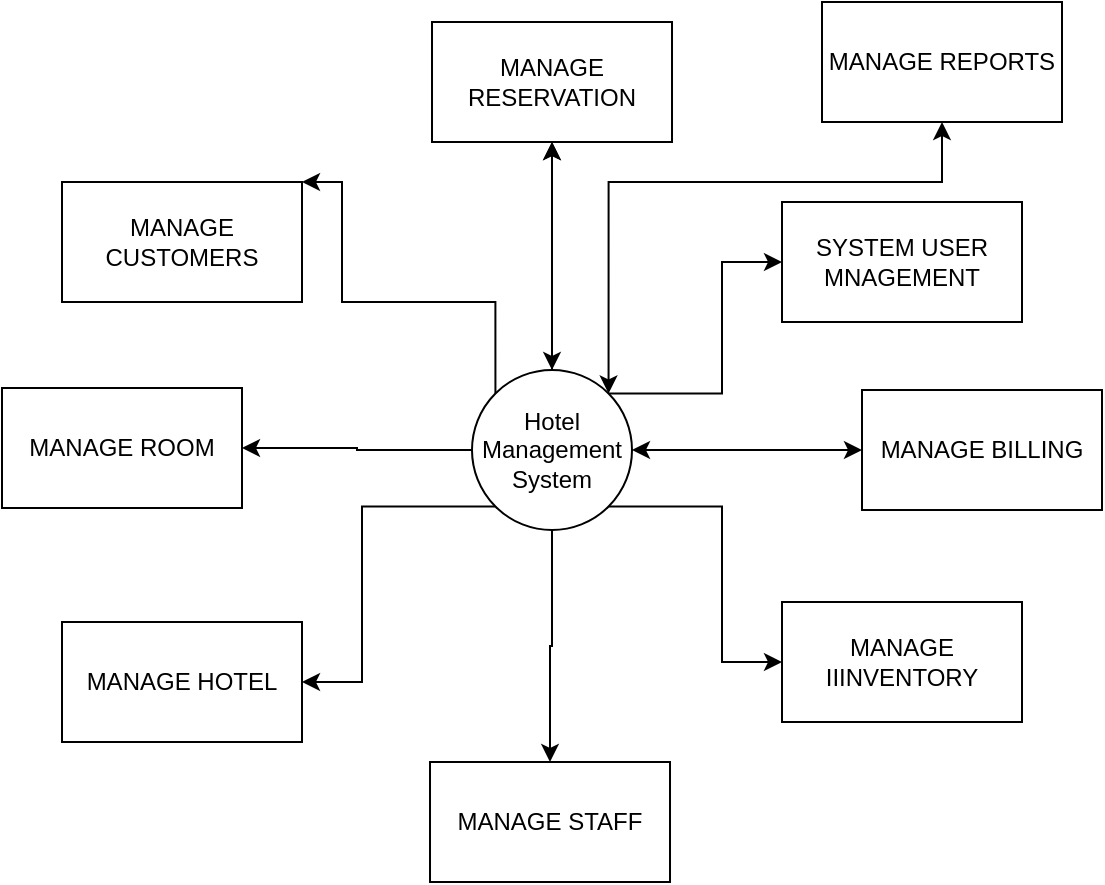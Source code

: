 <mxfile version="24.2.1" type="github">
  <diagram name="Page-1" id="BXxpjmPOYOL2OcWWPfTQ">
    <mxGraphModel dx="1009" dy="542" grid="1" gridSize="10" guides="1" tooltips="1" connect="1" arrows="1" fold="1" page="1" pageScale="1" pageWidth="1169" pageHeight="827" background="none" math="0" shadow="0">
      <root>
        <mxCell id="0" />
        <mxCell id="1" parent="0" />
        <mxCell id="yqMeImbavVv10PtXrUve-2" style="edgeStyle=orthogonalEdgeStyle;rounded=0;orthogonalLoop=1;jettySize=auto;html=1;exitX=0.5;exitY=0;exitDx=0;exitDy=0;startArrow=classic;startFill=1;" edge="1" parent="1" source="yqMeImbavVv10PtXrUve-1" target="yqMeImbavVv10PtXrUve-3">
          <mxGeometry relative="1" as="geometry">
            <mxPoint x="584.765" y="240" as="targetPoint" />
          </mxGeometry>
        </mxCell>
        <mxCell id="yqMeImbavVv10PtXrUve-4" style="edgeStyle=orthogonalEdgeStyle;rounded=0;orthogonalLoop=1;jettySize=auto;html=1;exitX=1;exitY=0.5;exitDx=0;exitDy=0;startArrow=classic;startFill=1;" edge="1" parent="1" source="yqMeImbavVv10PtXrUve-1" target="yqMeImbavVv10PtXrUve-5">
          <mxGeometry relative="1" as="geometry">
            <mxPoint x="760" y="413.765" as="targetPoint" />
          </mxGeometry>
        </mxCell>
        <mxCell id="yqMeImbavVv10PtXrUve-6" style="edgeStyle=orthogonalEdgeStyle;rounded=0;orthogonalLoop=1;jettySize=auto;html=1;exitX=0.5;exitY=1;exitDx=0;exitDy=0;" edge="1" parent="1" source="yqMeImbavVv10PtXrUve-1" target="yqMeImbavVv10PtXrUve-7">
          <mxGeometry relative="1" as="geometry">
            <mxPoint x="584.765" y="530" as="targetPoint" />
          </mxGeometry>
        </mxCell>
        <mxCell id="yqMeImbavVv10PtXrUve-9" value="" style="edgeStyle=orthogonalEdgeStyle;rounded=0;orthogonalLoop=1;jettySize=auto;html=1;" edge="1" parent="1" source="yqMeImbavVv10PtXrUve-1" target="yqMeImbavVv10PtXrUve-8">
          <mxGeometry relative="1" as="geometry" />
        </mxCell>
        <mxCell id="yqMeImbavVv10PtXrUve-10" value="" style="edgeStyle=orthogonalEdgeStyle;rounded=0;orthogonalLoop=1;jettySize=auto;html=1;" edge="1" parent="1" source="yqMeImbavVv10PtXrUve-1" target="yqMeImbavVv10PtXrUve-3">
          <mxGeometry relative="1" as="geometry" />
        </mxCell>
        <mxCell id="yqMeImbavVv10PtXrUve-11" style="edgeStyle=orthogonalEdgeStyle;rounded=0;orthogonalLoop=1;jettySize=auto;html=1;exitX=0;exitY=0;exitDx=0;exitDy=0;" edge="1" parent="1" source="yqMeImbavVv10PtXrUve-1" target="yqMeImbavVv10PtXrUve-12">
          <mxGeometry relative="1" as="geometry">
            <mxPoint x="440" y="280" as="targetPoint" />
            <Array as="points">
              <mxPoint x="557" y="340" />
              <mxPoint x="480" y="340" />
              <mxPoint x="480" y="280" />
            </Array>
          </mxGeometry>
        </mxCell>
        <mxCell id="yqMeImbavVv10PtXrUve-13" style="edgeStyle=orthogonalEdgeStyle;rounded=0;orthogonalLoop=1;jettySize=auto;html=1;exitX=0;exitY=1;exitDx=0;exitDy=0;" edge="1" parent="1" source="yqMeImbavVv10PtXrUve-1" target="yqMeImbavVv10PtXrUve-14">
          <mxGeometry relative="1" as="geometry">
            <mxPoint x="400" y="530" as="targetPoint" />
            <Array as="points">
              <mxPoint x="490" y="442" />
              <mxPoint x="490" y="530" />
            </Array>
          </mxGeometry>
        </mxCell>
        <mxCell id="yqMeImbavVv10PtXrUve-15" style="edgeStyle=orthogonalEdgeStyle;rounded=0;orthogonalLoop=1;jettySize=auto;html=1;exitX=1;exitY=0;exitDx=0;exitDy=0;" edge="1" parent="1" source="yqMeImbavVv10PtXrUve-1" target="yqMeImbavVv10PtXrUve-16">
          <mxGeometry relative="1" as="geometry">
            <mxPoint x="760" y="320" as="targetPoint" />
            <Array as="points">
              <mxPoint x="670" y="386" />
              <mxPoint x="670" y="320" />
            </Array>
          </mxGeometry>
        </mxCell>
        <mxCell id="yqMeImbavVv10PtXrUve-17" style="edgeStyle=orthogonalEdgeStyle;rounded=0;orthogonalLoop=1;jettySize=auto;html=1;exitX=1;exitY=1;exitDx=0;exitDy=0;" edge="1" parent="1" source="yqMeImbavVv10PtXrUve-1" target="yqMeImbavVv10PtXrUve-18">
          <mxGeometry relative="1" as="geometry">
            <mxPoint x="760" y="520" as="targetPoint" />
            <Array as="points">
              <mxPoint x="670" y="442" />
              <mxPoint x="670" y="520" />
            </Array>
          </mxGeometry>
        </mxCell>
        <mxCell id="yqMeImbavVv10PtXrUve-19" style="edgeStyle=orthogonalEdgeStyle;rounded=0;orthogonalLoop=1;jettySize=auto;html=1;exitX=1;exitY=0;exitDx=0;exitDy=0;entryX=0.5;entryY=1;entryDx=0;entryDy=0;startArrow=classic;startFill=1;" edge="1" parent="1" source="yqMeImbavVv10PtXrUve-1" target="yqMeImbavVv10PtXrUve-20">
          <mxGeometry relative="1" as="geometry">
            <mxPoint x="840" y="250" as="targetPoint" />
            <Array as="points">
              <mxPoint x="613" y="280" />
              <mxPoint x="780" y="280" />
            </Array>
          </mxGeometry>
        </mxCell>
        <mxCell id="yqMeImbavVv10PtXrUve-1" value="Hotel Management System" style="ellipse;whiteSpace=wrap;html=1;aspect=fixed;" vertex="1" parent="1">
          <mxGeometry x="545" y="374" width="80" height="80" as="geometry" />
        </mxCell>
        <mxCell id="yqMeImbavVv10PtXrUve-3" value="MANAGE RESERVATION" style="rounded=0;whiteSpace=wrap;html=1;" vertex="1" parent="1">
          <mxGeometry x="525.005" y="200" width="120" height="60" as="geometry" />
        </mxCell>
        <mxCell id="yqMeImbavVv10PtXrUve-5" value="MANAGE BILLING" style="rounded=0;whiteSpace=wrap;html=1;" vertex="1" parent="1">
          <mxGeometry x="740" y="384.005" width="120" height="60" as="geometry" />
        </mxCell>
        <mxCell id="yqMeImbavVv10PtXrUve-7" value="MANAGE STAFF" style="rounded=0;whiteSpace=wrap;html=1;" vertex="1" parent="1">
          <mxGeometry x="524.005" y="570" width="120" height="60" as="geometry" />
        </mxCell>
        <mxCell id="yqMeImbavVv10PtXrUve-8" value="MANAGE ROOM" style="whiteSpace=wrap;html=1;" vertex="1" parent="1">
          <mxGeometry x="310" y="383" width="120" height="60" as="geometry" />
        </mxCell>
        <mxCell id="yqMeImbavVv10PtXrUve-12" value="MANAGE CUSTOMERS" style="rounded=0;whiteSpace=wrap;html=1;" vertex="1" parent="1">
          <mxGeometry x="340" y="280" width="120" height="60" as="geometry" />
        </mxCell>
        <mxCell id="yqMeImbavVv10PtXrUve-14" value="MANAGE HOTEL" style="rounded=0;whiteSpace=wrap;html=1;" vertex="1" parent="1">
          <mxGeometry x="340" y="500" width="120" height="60" as="geometry" />
        </mxCell>
        <mxCell id="yqMeImbavVv10PtXrUve-16" value="SYSTEM USER MNAGEMENT" style="rounded=0;whiteSpace=wrap;html=1;" vertex="1" parent="1">
          <mxGeometry x="700" y="290" width="120" height="60" as="geometry" />
        </mxCell>
        <mxCell id="yqMeImbavVv10PtXrUve-18" value="MANAGE IIINVENTORY" style="rounded=0;whiteSpace=wrap;html=1;" vertex="1" parent="1">
          <mxGeometry x="700" y="490" width="120" height="60" as="geometry" />
        </mxCell>
        <mxCell id="yqMeImbavVv10PtXrUve-20" value="MANAGE REPORTS" style="rounded=0;whiteSpace=wrap;html=1;" vertex="1" parent="1">
          <mxGeometry x="720" y="190" width="120" height="60" as="geometry" />
        </mxCell>
      </root>
    </mxGraphModel>
  </diagram>
</mxfile>
